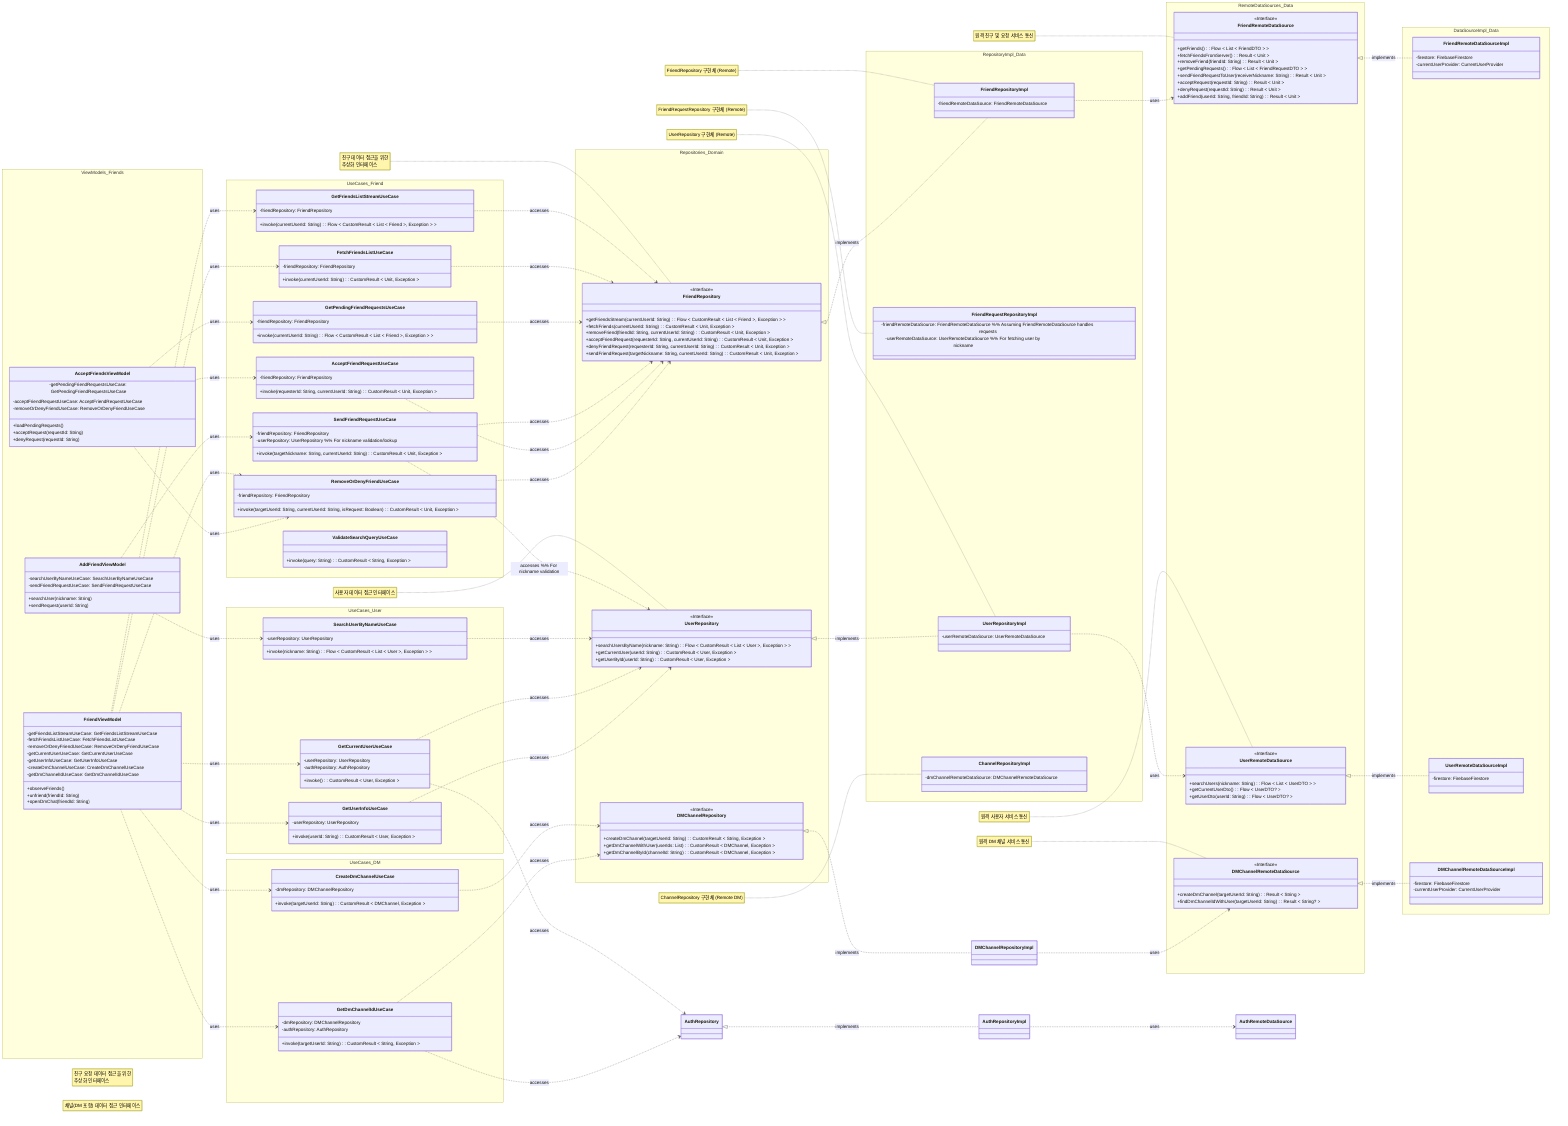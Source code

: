 classDiagram
    title Friend Feature Architecture
    %% Layered Architecture: Feature (ViewModels) -> Domain (UseCases, Repository Interfaces) -> Data (Repository Implementations, DataSources).
    %% Data Flow: External services (e.g., Firebase Firestore) are accessed by DataSource Implementations, which are abstracted by DataSource Interfaces.
    %% Repository Implementations use DataSource Interfaces and are abstracted by Repository Interfaces.
    %% UseCases consume Repository Interfaces for business logic. ViewModels use UseCases for UI state and interactions.
    %% UI (not shown) observes ViewModels.
    %% Data Models: DTOs (e.g., FriendDTO) in Data layer, Domain Models (e.g., Friend) in Domain/ViewModel layers.

    %% Feature Layer (ViewModels)
    subgraph Feature Layer - ViewModels
        direction LR
        %% ViewModels 네임스페이스 (MMD 코드 가독성을 위함)
        namespace ViewModels_Friends {
            class FriendViewModel {
                -getFriendsListStreamUseCase: GetFriendsListStreamUseCase
                -fetchFriendsListUseCase: FetchFriendsListUseCase
                -removeOrDenyFriendUseCase: RemoveOrDenyFriendUseCase
                -getCurrentUserUseCase: GetCurrentUserUseCase
                -getUserInfoUseCase: GetUserInfoUseCase
                -createDmChannelUseCase: CreateDmChannelUseCase
                -getDmChannelIdUseCase: GetDmChannelIdUseCase
                +observeFriends()
                +unfriend(friendId: String)
                +openDmChat(friendId: String)
            }
            class AddFriendViewModel {
                -searchUserByNameUseCase: SearchUserByNameUseCase
                -sendFriendRequestUseCase: SendFriendRequestUseCase
                +searchUser(nickname: String)
                +sendRequest(userId: String)
            }
            class AcceptFriendsViewModel {
                -getPendingFriendRequestsUseCase: GetPendingFriendRequestsUseCase
                -acceptFriendRequestUseCase: AcceptFriendRequestUseCase
                -removeOrDenyFriendUseCase: RemoveOrDenyFriendUseCase
                +loadPendingRequests()
                +acceptRequest(requestId: String)
                +denyRequest(requestId: String)
            }
        }
    end
    %% SUBNOTE: 친구 목록, 추가, 요청 수락 화면의 UI 로직 및 상태 관리

    %% Domain Layer (UseCases & Repository Interfaces)
    subgraph Domain Layer
        direction LR
        %% Friend UseCases 네임스페이스
        namespace UseCases_Friend {
            class GetFriendsListStreamUseCase {
                -friendRepository: FriendRepository
                +invoke(currentUserId: String): Flow < CustomResult < List < Friend >, Exception > >
            }
            class FetchFriendsListUseCase {
                -friendRepository: FriendRepository
                +invoke(currentUserId: String): CustomResult < Unit, Exception >
            }
            class GetPendingFriendRequestsUseCase {
                -friendRepository: FriendRepository
                +invoke(currentUserId: String): Flow < CustomResult < List < Friend >, Exception > >
            }
            class SendFriendRequestUseCase {
                -friendRepository: FriendRepository
                -userRepository: UserRepository %% For nickname validation/lookup
                +invoke(targetNickname: String, currentUserId: String): CustomResult < Unit, Exception >
            }
            class AcceptFriendRequestUseCase {
                -friendRepository: FriendRepository
                +invoke(requesterId: String, currentUserId: String): CustomResult < Unit, Exception >
            }
            class RemoveOrDenyFriendUseCase {
                -friendRepository: FriendRepository
                +invoke(targetUserId: String, currentUserId: String, isRequest: Boolean): CustomResult < Unit, Exception >
            }
            class ValidateSearchQueryUseCase {
                +invoke(query: String): CustomResult < String, Exception >
            }
        }
        %% User UseCases 네임스페이스 (Friends 기능에서 사용)
        namespace UseCases_User {
            class SearchUserByNameUseCase {
                -userRepository: UserRepository
                +invoke(nickname: String): Flow < CustomResult < List < User >, Exception > >
            }
            class GetCurrentUserUseCase {
                -userRepository: UserRepository
                -authRepository: AuthRepository
                +invoke(): CustomResult < User, Exception >
            }
            class GetUserInfoUseCase {
                -userRepository: UserRepository
                +invoke(userId: String): CustomResult < User, Exception >
            }
        }
        %% DM UseCases 네임스페이스 (Friends 기능에서 사용)
        namespace UseCases_DM {
             class CreateDmChannelUseCase {
                -dmRepository: DMChannelRepository
                +invoke(targetUserId: String): CustomResult < DMChannel, Exception >
            }
            class GetDmChannelIdUseCase {
                -dmRepository: DMChannelRepository
                -authRepository: AuthRepository
                +invoke(targetUserId: String): CustomResult < String, Exception >
            }
        }

        %% Repositories 네임스페이스
        namespace Repositories_Domain {
            class FriendRepository {
                <<Interface>>
                +getFriendsStream(currentUserId: String): Flow < CustomResult < List < Friend >, Exception > >
                +fetchFriends(currentUserId: String): CustomResult < Unit, Exception >
                +removeFriend(friendId: String, currentUserId: String): CustomResult < Unit, Exception >
                +acceptFriendRequest(requesterId: String, currentUserId: String): CustomResult < Unit, Exception >
                +denyFriendRequest(requesterId: String, currentUserId: String): CustomResult < Unit, Exception >
                +sendFriendRequest(targetNickname: String, currentUserId: String): CustomResult < Unit, Exception >
            }
            class UserRepository {
                <<Interface>>
                +searchUsersByName(nickname: String): Flow < CustomResult < List < User >, Exception > >
                +getCurrentUser(userId: String): CustomResult < User, Exception >
                +getUserById(userId: String): CustomResult < User, Exception >
                %% Simplified for diagram
            }
            class DMChannelRepository {
                <<Interface>>
                +createDmChannel(targetUserId: String): CustomResult < String, Exception >
                +getDmChannelWithUser(userIds: List<String>): CustomResult < DMChannel, Exception >
                +getDmChannelById(channelId: String): CustomResult < DMChannel, Exception >
                %% Simplified for diagram
            }
        }
        note for FriendRepository "친구 데이터 접근을 위한<br/>추상화 인터페이스"
        note for FriendRequestRepository "친구 요청 데이터 접근을 위한<br/>추상화 인터페이스"
        note for UserRepository "사용자 데이터 접근 인터페이스"
        note for ChannelRepository "채널(DM 포함) 데이터 접근 인터페이스"
    end

    %% Data Layer (Repository Implementation & Remote DataSources - Local Excluded)
    subgraph Data Layer
        direction LR
        %% Repository Implementations 네임스페이스
        namespace RepositoryImpl_Data {
            class FriendRepositoryImpl {
                -friendRemoteDataSource: FriendRemoteDataSource
                %% LocalDataSource excluded
            }
            class FriendRequestRepositoryImpl {
                -friendRemoteDataSource: FriendRemoteDataSource %% Assuming FriendRemoteDataSource handles requests
                -userRemoteDataSource: UserRemoteDataSource %% For fetching user by nickname
            }
            class UserRepositoryImpl {
                -userRemoteDataSource: UserRemoteDataSource
                %% LocalDataSource excluded
            }
            class ChannelRepositoryImpl {
                -dmChannelRemoteDataSource: DMChannelRemoteDataSource
                %% Other datasources for project channels excluded for this context
            }
        }
        note for FriendRepositoryImpl "FriendRepository 구현체 (Remote)"
        note for FriendRequestRepositoryImpl "FriendRequestRepository 구현체 (Remote)"
        note for UserRepositoryImpl "UserRepository 구현체 (Remote)"
        note for ChannelRepositoryImpl "ChannelRepository 구현체 (Remote DM)"


        %% Remote DataSources 네임스페이스
        namespace RemoteDataSources_Data {
            class FriendRemoteDataSource {
                <<Interface>>
                +getFriends(): Flow < List < FriendDTO > >
                +fetchFriendsFromServer(): Result < Unit >
                +removeFriend(friendId: String): Result < Unit >
                +getPendingRequests(): Flow < List < FriendRequestDTO > >
                +sendFriendRequestToUser(receiverNickname: String): Result < Unit >
                +acceptRequest(requestId: String): Result < Unit >
                +denyRequest(requestId: String): Result < Unit >
                +addFriend(userId: String, friendId: String): Result < Unit >
            }
            class UserRemoteDataSource {
                <<Interface>>
                +searchUsers(nickname: String): Flow < List < UserDTO > >
                +getCurrentUserDto(): Flow < UserDTO? >
                +getUserDto(userId: String): Flow < UserDTO? >
            }
            class DMChannelRemoteDataSource {
                <<Interface>>
                +createDmChannel(targetUserId: String): Result < String >
                +findDmChannelIdWithUser(targetUserId: String): Result < String? >
            }
        }
        note for FriendRemoteDataSource "원격 친구 및 요청 서비스 통신"
        note for UserRemoteDataSource "원격 사용자 서비스 통신"
        note for DMChannelRemoteDataSource "원격 DM 채널 서비스 통신"

        %% DataSource Implementations 네임스페이스
        namespace DataSourceImpl_Data {
            class FriendRemoteDataSourceImpl {
                -firestore: FirebaseFirestore
                -currentUserProvider: CurrentUserProvider
            }
            class UserRemoteDataSourceImpl {
                -firestore: FirebaseFirestore
            }

            class DMChannelRemoteDataSourceImpl {
                -firestore: FirebaseFirestore
                -currentUserProvider: CurrentUserProvider
            }
        }
    end

    %% ===== Relationships =====
    %% ViewModel -> UseCase
    FriendViewModel ..> GetFriendsListStreamUseCase : uses
    FriendViewModel ..> FetchFriendsListUseCase : uses
    FriendViewModel ..> RemoveOrDenyFriendUseCase : uses
    FriendViewModel ..> GetCurrentUserUseCase : uses
    FriendViewModel ..> GetUserInfoUseCase : uses
    FriendViewModel ..> CreateDmChannelUseCase : uses
    FriendViewModel ..> GetDmChannelIdUseCase : uses
    AddFriendViewModel ..> SearchUserByNameUseCase : uses
    AddFriendViewModel ..> SendFriendRequestUseCase : uses
    AcceptFriendsViewModel ..> GetPendingFriendRequestsUseCase : uses
    AcceptFriendsViewModel ..> AcceptFriendRequestUseCase : uses
    AcceptFriendsViewModel ..> RemoveOrDenyFriendUseCase : uses

    %% UseCase -> Repository Interface
    GetFriendsListStreamUseCase ..> FriendRepository : accesses
    FetchFriendsListUseCase ..> FriendRepository : accesses
    GetPendingFriendRequestsUseCase ..> FriendRepository : accesses
    SendFriendRequestUseCase ..> FriendRepository : accesses
    SendFriendRequestUseCase ..> UserRepository : accesses %% For nickname validation
    AcceptFriendRequestUseCase ..> FriendRepository : accesses
    RemoveOrDenyFriendUseCase ..> FriendRepository : accesses
    SearchUserByNameUseCase ..> UserRepository : accesses
    GetCurrentUserUseCase ..> UserRepository : accesses
    GetCurrentUserUseCase ..> AuthRepository : accesses
    GetUserInfoUseCase ..> UserRepository : accesses
    CreateDmChannelUseCase ..> DMChannelRepository : accesses
    GetDmChannelIdUseCase ..> DMChannelRepository : accesses
    GetDmChannelIdUseCase ..> AuthRepository : accesses

    %% Repository Implementation -> Repository Interface
    FriendRepository <|.. FriendRepositoryImpl : implements
    UserRepository <|.. UserRepositoryImpl : implements
    DMChannelRepository <|.. DMChannelRepositoryImpl : implements
    AuthRepository <|.. AuthRepositoryImpl : implements

    %% Repository Implementation -> DataSource Interface (Remote Only)
    FriendRepositoryImpl ..> FriendRemoteDataSource : uses
    UserRepositoryImpl ..> UserRemoteDataSource : uses
    DMChannelRepositoryImpl ..> DMChannelRemoteDataSource : uses
    AuthRepositoryImpl ..> AuthRemoteDataSource : uses

    %% DataSource Implementation -> DataSource Interface
    FriendRemoteDataSource <|.. FriendRemoteDataSourceImpl : implements
    UserRemoteDataSource <|.. UserRemoteDataSourceImpl : implements
    DMChannelRemoteDataSource <|.. DMChannelRemoteDataSourceImpl : implements